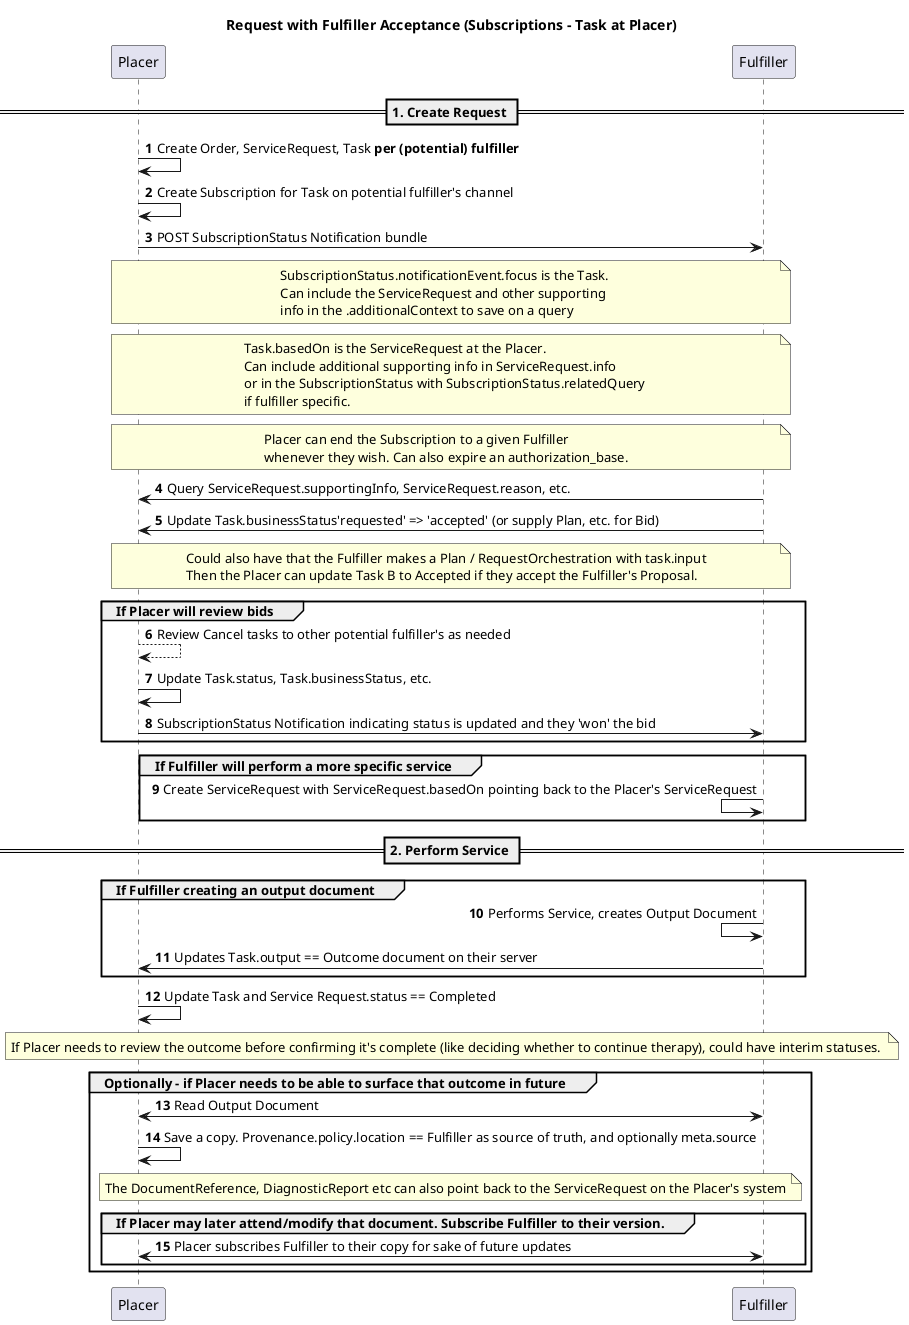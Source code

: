 @startuml
autonumber
title Request with Fulfiller Acceptance (Subscriptions - Task at Placer)
== 1. Create Request ==
    Placer -> Placer: Create Order, ServiceRequest, Task **per (potential) fulfiller**
    Placer -> Placer: Create Subscription for Task on potential fulfiller's channel
    Placer -> Fulfiller: POST SubscriptionStatus Notification bundle 
    
    note over Placer, Fulfiller
    SubscriptionStatus.notificationEvent.focus is the Task. 
    Can include the ServiceRequest and other supporting
    info in the .additionalContext to save on a query
    endnote

    note over Placer, Fulfiller
    Task.basedOn is the ServiceRequest at the Placer. 
    Can include additional supporting info in ServiceRequest.info 
    or in the SubscriptionStatus with SubscriptionStatus.relatedQuery 
    if fulfiller specific.
    endnote

    note over Placer, Fulfiller
    Placer can end the Subscription to a given Fulfiller
    whenever they wish. Can also expire an authorization_base.
    endnote

    Fulfiller -> Placer: Query ServiceRequest.supportingInfo, ServiceRequest.reason, etc.
    Fulfiller -> Placer: Update Task.businessStatus'requested' => 'accepted' (or supply Plan, etc. for Bid)
    
    note over Placer, Fulfiller
    Could also have that the Fulfiller makes a Plan / RequestOrchestration with task.input
    Then the Placer can update Task B to Accepted if they accept the Fulfiller's Proposal. 
    endnote

group If Placer will review bids 
    Placer --> Placer: Review Cancel tasks to other potential fulfiller's as needed
    Placer -> Placer: Update Task.status, Task.businessStatus, etc.
    Placer -> Fulfiller: SubscriptionStatus Notification indicating status is updated and they 'won' the bid
    end 

group If Fulfiller will perform a more specific service
    Fulfiller <- Fulfiller: Create ServiceRequest with ServiceRequest.basedOn pointing back to the Placer's ServiceRequest
    end

== 2. Perform Service == 

group If Fulfiller creating an output document
    Fulfiller <- Fulfiller: Performs Service, creates Output Document
    Fulfiller -> Placer: Updates Task.output == Outcome document on their server
    end

Placer -> Placer: Update Task and Service Request.status == Completed
    note over Placer, Fulfiller
    If Placer needs to review the outcome before confirming it's complete (like deciding whether to continue therapy), could have interim statuses. 
    endnote
    
group Optionally - if Placer needs to be able to surface that outcome in future
    Placer <-> Fulfiller: Read Output Document
    Placer -> Placer: Save a copy. Provenance.policy.location == Fulfiller as source of truth, and optionally meta.source 
    note over Placer, Fulfiller
    The DocumentReference, DiagnosticReport etc can also point back to the ServiceRequest on the Placer's system
    endnote
    group If Placer may later attend/modify that document. Subscribe Fulfiller to their version.
    Placer <-> Fulfiller: Placer subscribes Fulfiller to their copy for sake of future updates
    end
    end
@enduml
